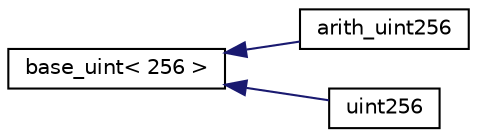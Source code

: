 digraph "Graphical Class Hierarchy"
{
  edge [fontname="Helvetica",fontsize="10",labelfontname="Helvetica",labelfontsize="10"];
  node [fontname="Helvetica",fontsize="10",shape=record];
  rankdir="LR";
  Node0 [label="base_uint\< 256 \>",height=0.2,width=0.4,color="black", fillcolor="white", style="filled",URL="$classbase__uint.html"];
  Node0 -> Node1 [dir="back",color="midnightblue",fontsize="10",style="solid",fontname="Helvetica"];
  Node1 [label="arith_uint256",height=0.2,width=0.4,color="black", fillcolor="white", style="filled",URL="$classarith__uint256.html",tooltip="256-bit unsigned big integer. "];
  Node0 -> Node2 [dir="back",color="midnightblue",fontsize="10",style="solid",fontname="Helvetica"];
  Node2 [label="uint256",height=0.2,width=0.4,color="black", fillcolor="white", style="filled",URL="$classuint256.html",tooltip="256-bit unsigned big integer. "];
}
